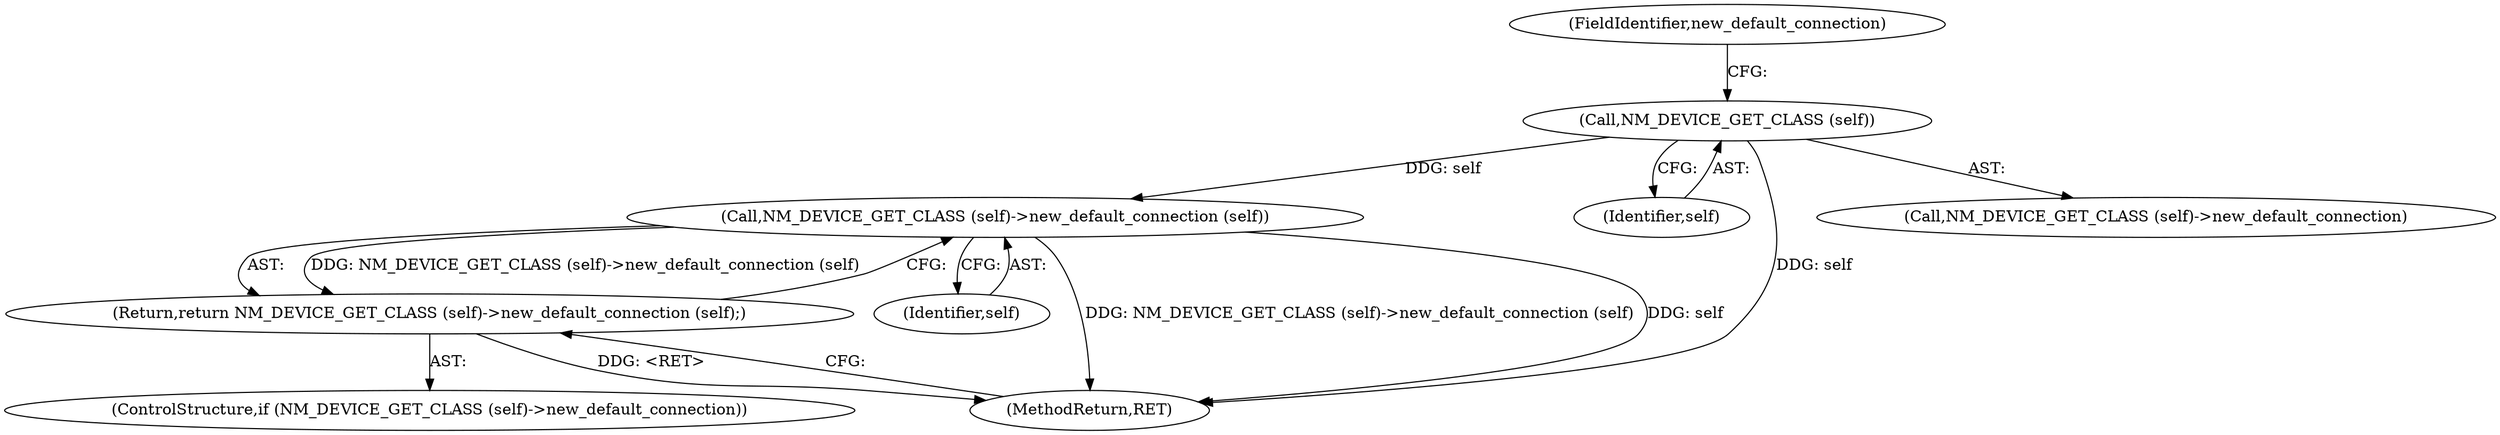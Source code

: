 digraph "0_NetworkManager_d5fc88e573fa58b93034b04d35a2454f5d28cad9@pointer" {
"1001979" [label="(Call,NM_DEVICE_GET_CLASS (self))"];
"1001983" [label="(Call,NM_DEVICE_GET_CLASS (self)->new_default_connection (self))"];
"1001982" [label="(Return,return NM_DEVICE_GET_CLASS (self)->new_default_connection (self);)"];
"1001981" [label="(FieldIdentifier,new_default_connection)"];
"1001984" [label="(Identifier,self)"];
"1001979" [label="(Call,NM_DEVICE_GET_CLASS (self))"];
"1001980" [label="(Identifier,self)"];
"1007368" [label="(MethodReturn,RET)"];
"1001977" [label="(ControlStructure,if (NM_DEVICE_GET_CLASS (self)->new_default_connection))"];
"1001983" [label="(Call,NM_DEVICE_GET_CLASS (self)->new_default_connection (self))"];
"1001978" [label="(Call,NM_DEVICE_GET_CLASS (self)->new_default_connection)"];
"1001982" [label="(Return,return NM_DEVICE_GET_CLASS (self)->new_default_connection (self);)"];
"1001979" -> "1001978"  [label="AST: "];
"1001979" -> "1001980"  [label="CFG: "];
"1001980" -> "1001979"  [label="AST: "];
"1001981" -> "1001979"  [label="CFG: "];
"1001979" -> "1007368"  [label="DDG: self"];
"1001979" -> "1001983"  [label="DDG: self"];
"1001983" -> "1001982"  [label="AST: "];
"1001983" -> "1001984"  [label="CFG: "];
"1001984" -> "1001983"  [label="AST: "];
"1001982" -> "1001983"  [label="CFG: "];
"1001983" -> "1007368"  [label="DDG: NM_DEVICE_GET_CLASS (self)->new_default_connection (self)"];
"1001983" -> "1007368"  [label="DDG: self"];
"1001983" -> "1001982"  [label="DDG: NM_DEVICE_GET_CLASS (self)->new_default_connection (self)"];
"1001982" -> "1001977"  [label="AST: "];
"1007368" -> "1001982"  [label="CFG: "];
"1001982" -> "1007368"  [label="DDG: <RET>"];
}
